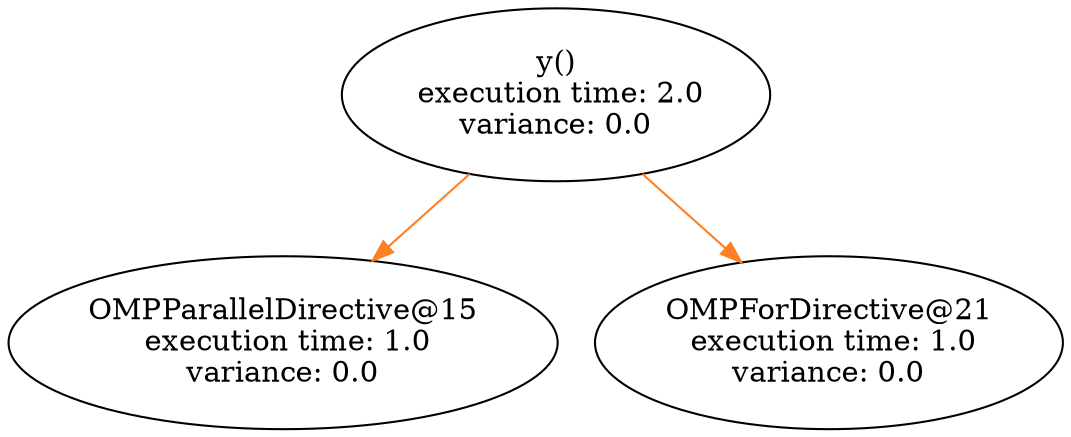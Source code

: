 digraph G {
	graph [bb="0,0,459,204"];
	node [label="\N"];
	"OMPParallelDirective@15"	 [height=1.1471,
		label="OMPParallelDirective@15\n execution time: 1.0\nvariance: 0.0",
		pos="118,42",
		width=3.2896];
	y	 [height=1.1471,
		label="y()\n execution time: 2.0\nvariance: 0.0",
		pos="237,162",
		width=2.4853];
	y -> "OMPParallelDirective@15"	 [color=chocolate1,
		pos="e,156.62,81.298 200,124.31 188.59,112.99 175.88,100.39 163.94,88.553"];
	"OMPForDirective@21"	 [height=1.1471,
		label="OMPForDirective@21\n execution time: 1.0\nvariance: 0.0",
		pos="357,42",
		width=2.8384];
	y -> "OMPForDirective@21"	 [color=chocolate1,
		pos="e,318.88,80.48 274.31,124.31 286.16,112.66 299.39,99.649 311.74,87.51"];
}
